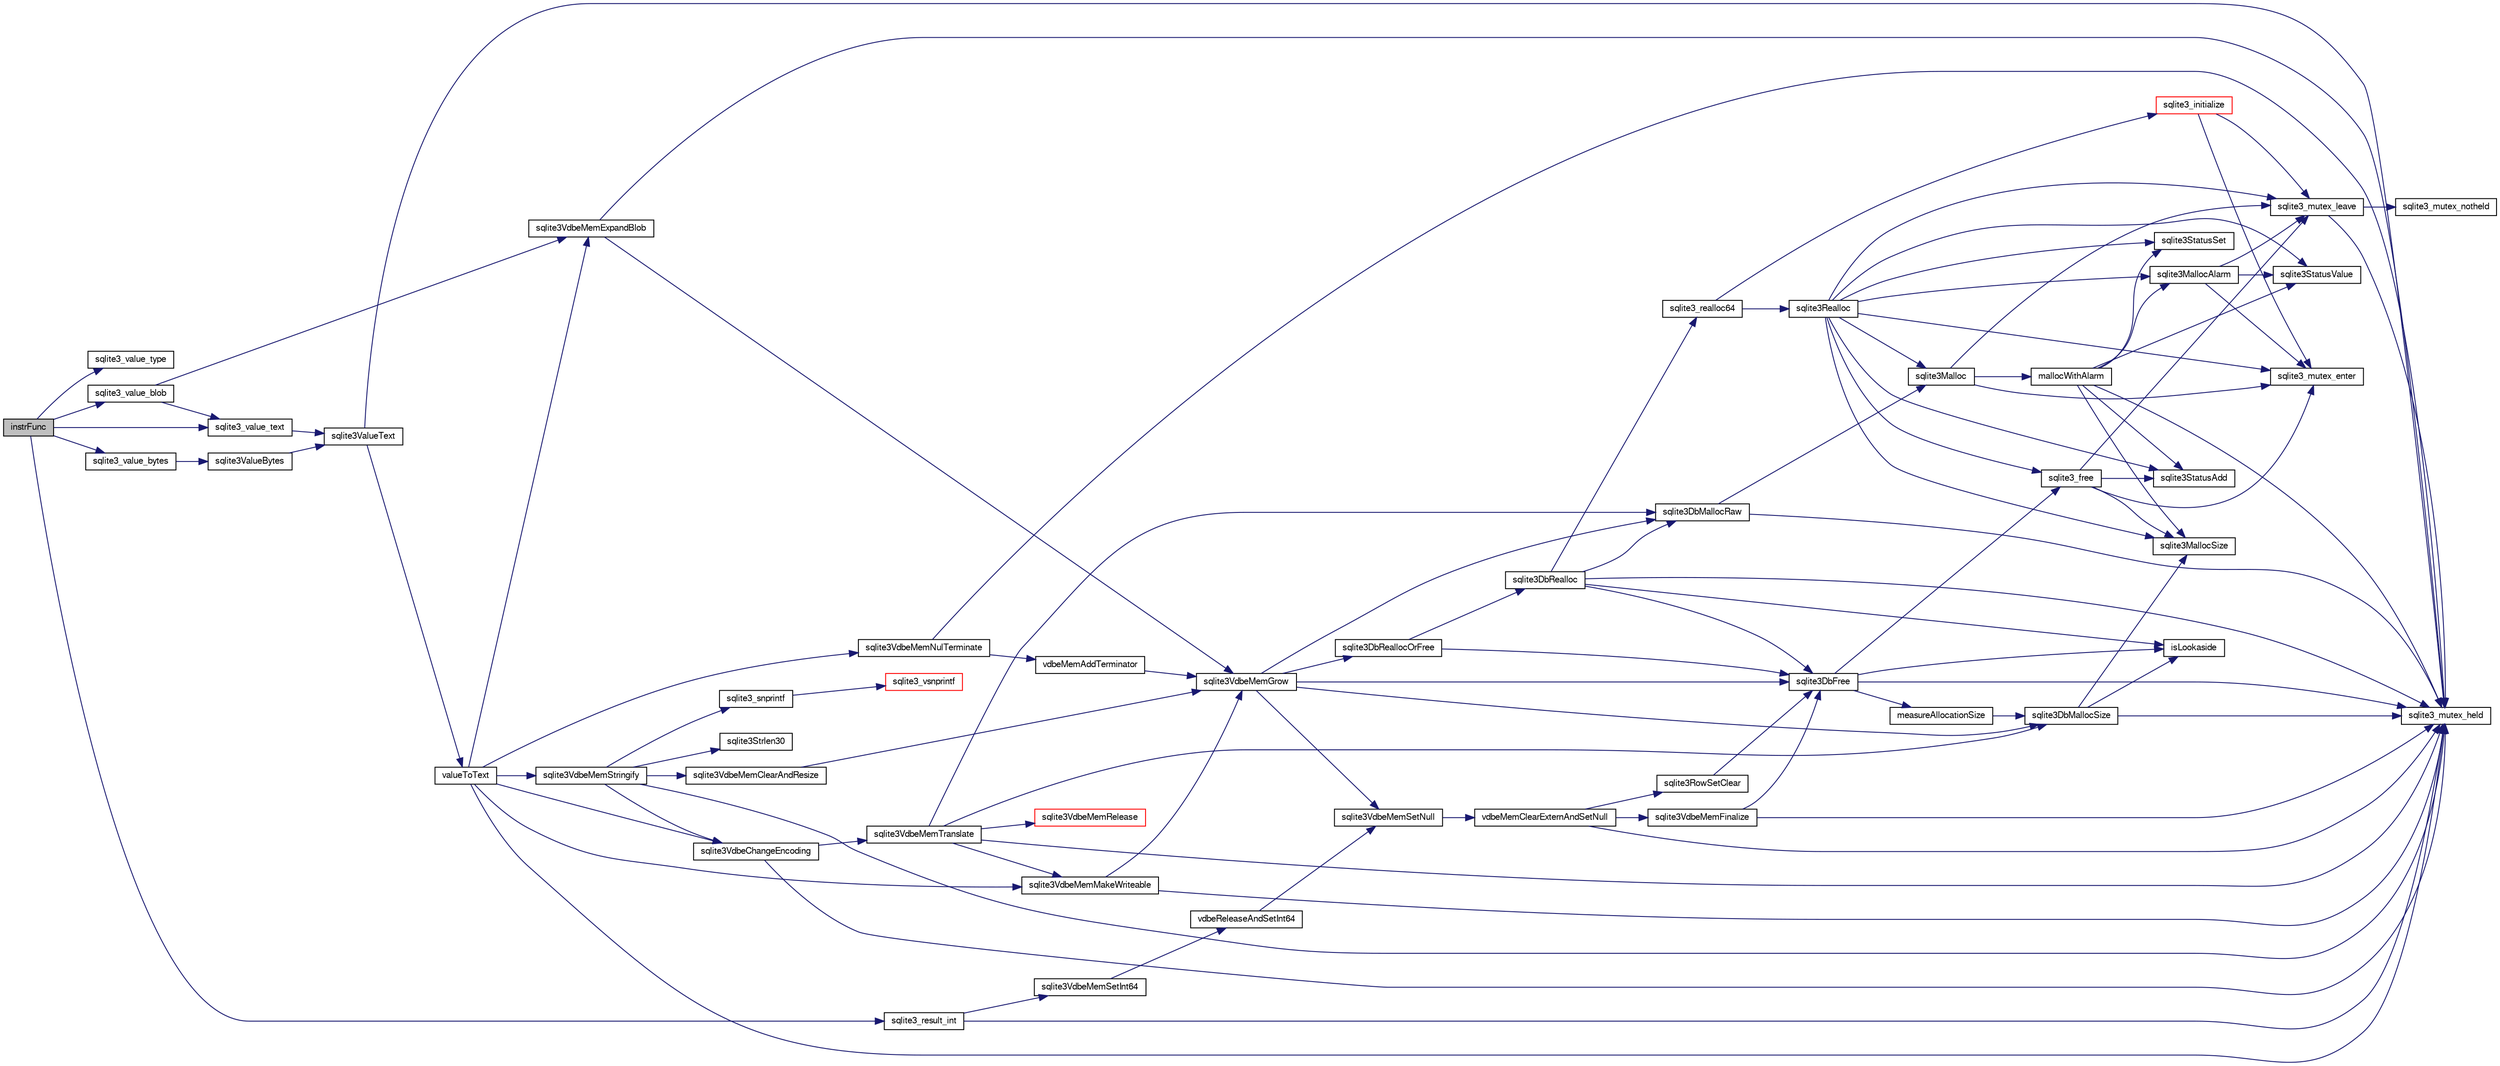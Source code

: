 digraph "instrFunc"
{
  edge [fontname="FreeSans",fontsize="10",labelfontname="FreeSans",labelfontsize="10"];
  node [fontname="FreeSans",fontsize="10",shape=record];
  rankdir="LR";
  Node141739 [label="instrFunc",height=0.2,width=0.4,color="black", fillcolor="grey75", style="filled", fontcolor="black"];
  Node141739 -> Node141740 [color="midnightblue",fontsize="10",style="solid",fontname="FreeSans"];
  Node141740 [label="sqlite3_value_type",height=0.2,width=0.4,color="black", fillcolor="white", style="filled",URL="$sqlite3_8c.html#ac5e91a982065a1ab220a43bbd18cfa60"];
  Node141739 -> Node141741 [color="midnightblue",fontsize="10",style="solid",fontname="FreeSans"];
  Node141741 [label="sqlite3_value_bytes",height=0.2,width=0.4,color="black", fillcolor="white", style="filled",URL="$sqlite3_8c.html#aee6da873358a81b4bbbe1284f157b146"];
  Node141741 -> Node141742 [color="midnightblue",fontsize="10",style="solid",fontname="FreeSans"];
  Node141742 [label="sqlite3ValueBytes",height=0.2,width=0.4,color="black", fillcolor="white", style="filled",URL="$sqlite3_8c.html#a2eac906bf499092dbbbfbb47ae75ad06"];
  Node141742 -> Node141743 [color="midnightblue",fontsize="10",style="solid",fontname="FreeSans"];
  Node141743 [label="sqlite3ValueText",height=0.2,width=0.4,color="black", fillcolor="white", style="filled",URL="$sqlite3_8c.html#ad567a94e52d1adf81f4857fdba00a59b"];
  Node141743 -> Node141744 [color="midnightblue",fontsize="10",style="solid",fontname="FreeSans"];
  Node141744 [label="sqlite3_mutex_held",height=0.2,width=0.4,color="black", fillcolor="white", style="filled",URL="$sqlite3_8c.html#acf77da68932b6bc163c5e68547ecc3e7"];
  Node141743 -> Node141745 [color="midnightblue",fontsize="10",style="solid",fontname="FreeSans"];
  Node141745 [label="valueToText",height=0.2,width=0.4,color="black", fillcolor="white", style="filled",URL="$sqlite3_8c.html#abded1c4848e5c5901949c02af499044c"];
  Node141745 -> Node141744 [color="midnightblue",fontsize="10",style="solid",fontname="FreeSans"];
  Node141745 -> Node141746 [color="midnightblue",fontsize="10",style="solid",fontname="FreeSans"];
  Node141746 [label="sqlite3VdbeMemExpandBlob",height=0.2,width=0.4,color="black", fillcolor="white", style="filled",URL="$sqlite3_8c.html#afa1d06c05f058623f190c05aac4a5c7c"];
  Node141746 -> Node141744 [color="midnightblue",fontsize="10",style="solid",fontname="FreeSans"];
  Node141746 -> Node141747 [color="midnightblue",fontsize="10",style="solid",fontname="FreeSans"];
  Node141747 [label="sqlite3VdbeMemGrow",height=0.2,width=0.4,color="black", fillcolor="white", style="filled",URL="$sqlite3_8c.html#aba753c9690ae0ba31b5100945cf29447"];
  Node141747 -> Node141748 [color="midnightblue",fontsize="10",style="solid",fontname="FreeSans"];
  Node141748 [label="sqlite3DbMallocSize",height=0.2,width=0.4,color="black", fillcolor="white", style="filled",URL="$sqlite3_8c.html#aa397e5a8a03495203a0767abf0a71f86"];
  Node141748 -> Node141749 [color="midnightblue",fontsize="10",style="solid",fontname="FreeSans"];
  Node141749 [label="sqlite3MallocSize",height=0.2,width=0.4,color="black", fillcolor="white", style="filled",URL="$sqlite3_8c.html#acf5d2a5f35270bafb050bd2def576955"];
  Node141748 -> Node141744 [color="midnightblue",fontsize="10",style="solid",fontname="FreeSans"];
  Node141748 -> Node141750 [color="midnightblue",fontsize="10",style="solid",fontname="FreeSans"];
  Node141750 [label="isLookaside",height=0.2,width=0.4,color="black", fillcolor="white", style="filled",URL="$sqlite3_8c.html#a770fa05ff9717b75e16f4d968a77b897"];
  Node141747 -> Node141751 [color="midnightblue",fontsize="10",style="solid",fontname="FreeSans"];
  Node141751 [label="sqlite3DbReallocOrFree",height=0.2,width=0.4,color="black", fillcolor="white", style="filled",URL="$sqlite3_8c.html#a532a9fd62eeb46b61885a0fff075231c"];
  Node141751 -> Node141752 [color="midnightblue",fontsize="10",style="solid",fontname="FreeSans"];
  Node141752 [label="sqlite3DbRealloc",height=0.2,width=0.4,color="black", fillcolor="white", style="filled",URL="$sqlite3_8c.html#ae028f4902a9d29bcaf310ff289ee87dc"];
  Node141752 -> Node141744 [color="midnightblue",fontsize="10",style="solid",fontname="FreeSans"];
  Node141752 -> Node141753 [color="midnightblue",fontsize="10",style="solid",fontname="FreeSans"];
  Node141753 [label="sqlite3DbMallocRaw",height=0.2,width=0.4,color="black", fillcolor="white", style="filled",URL="$sqlite3_8c.html#abbe8be0cf7175e11ddc3e2218fad924e"];
  Node141753 -> Node141744 [color="midnightblue",fontsize="10",style="solid",fontname="FreeSans"];
  Node141753 -> Node141754 [color="midnightblue",fontsize="10",style="solid",fontname="FreeSans"];
  Node141754 [label="sqlite3Malloc",height=0.2,width=0.4,color="black", fillcolor="white", style="filled",URL="$sqlite3_8c.html#a361a2eaa846b1885f123abe46f5d8b2b"];
  Node141754 -> Node141755 [color="midnightblue",fontsize="10",style="solid",fontname="FreeSans"];
  Node141755 [label="sqlite3_mutex_enter",height=0.2,width=0.4,color="black", fillcolor="white", style="filled",URL="$sqlite3_8c.html#a1c12cde690bd89f104de5cbad12a6bf5"];
  Node141754 -> Node141756 [color="midnightblue",fontsize="10",style="solid",fontname="FreeSans"];
  Node141756 [label="mallocWithAlarm",height=0.2,width=0.4,color="black", fillcolor="white", style="filled",URL="$sqlite3_8c.html#ab070d5cf8e48ec8a6a43cf025d48598b"];
  Node141756 -> Node141744 [color="midnightblue",fontsize="10",style="solid",fontname="FreeSans"];
  Node141756 -> Node141757 [color="midnightblue",fontsize="10",style="solid",fontname="FreeSans"];
  Node141757 [label="sqlite3StatusSet",height=0.2,width=0.4,color="black", fillcolor="white", style="filled",URL="$sqlite3_8c.html#afec7586c01fcb5ea17dc9d7725a589d9"];
  Node141756 -> Node141758 [color="midnightblue",fontsize="10",style="solid",fontname="FreeSans"];
  Node141758 [label="sqlite3StatusValue",height=0.2,width=0.4,color="black", fillcolor="white", style="filled",URL="$sqlite3_8c.html#a30b8ac296c6e200c1fa57708d52c6ef6"];
  Node141756 -> Node141759 [color="midnightblue",fontsize="10",style="solid",fontname="FreeSans"];
  Node141759 [label="sqlite3MallocAlarm",height=0.2,width=0.4,color="black", fillcolor="white", style="filled",URL="$sqlite3_8c.html#ada66988e8471d1198f3219c062377508"];
  Node141759 -> Node141758 [color="midnightblue",fontsize="10",style="solid",fontname="FreeSans"];
  Node141759 -> Node141760 [color="midnightblue",fontsize="10",style="solid",fontname="FreeSans"];
  Node141760 [label="sqlite3_mutex_leave",height=0.2,width=0.4,color="black", fillcolor="white", style="filled",URL="$sqlite3_8c.html#a5838d235601dbd3c1fa993555c6bcc93"];
  Node141760 -> Node141744 [color="midnightblue",fontsize="10",style="solid",fontname="FreeSans"];
  Node141760 -> Node141761 [color="midnightblue",fontsize="10",style="solid",fontname="FreeSans"];
  Node141761 [label="sqlite3_mutex_notheld",height=0.2,width=0.4,color="black", fillcolor="white", style="filled",URL="$sqlite3_8c.html#a83967c837c1c000d3b5adcfaa688f5dc"];
  Node141759 -> Node141755 [color="midnightblue",fontsize="10",style="solid",fontname="FreeSans"];
  Node141756 -> Node141749 [color="midnightblue",fontsize="10",style="solid",fontname="FreeSans"];
  Node141756 -> Node141762 [color="midnightblue",fontsize="10",style="solid",fontname="FreeSans"];
  Node141762 [label="sqlite3StatusAdd",height=0.2,width=0.4,color="black", fillcolor="white", style="filled",URL="$sqlite3_8c.html#afa029f93586aeab4cc85360905dae9cd"];
  Node141754 -> Node141760 [color="midnightblue",fontsize="10",style="solid",fontname="FreeSans"];
  Node141752 -> Node141750 [color="midnightblue",fontsize="10",style="solid",fontname="FreeSans"];
  Node141752 -> Node141763 [color="midnightblue",fontsize="10",style="solid",fontname="FreeSans"];
  Node141763 [label="sqlite3DbFree",height=0.2,width=0.4,color="black", fillcolor="white", style="filled",URL="$sqlite3_8c.html#ac70ab821a6607b4a1b909582dc37a069"];
  Node141763 -> Node141744 [color="midnightblue",fontsize="10",style="solid",fontname="FreeSans"];
  Node141763 -> Node141764 [color="midnightblue",fontsize="10",style="solid",fontname="FreeSans"];
  Node141764 [label="measureAllocationSize",height=0.2,width=0.4,color="black", fillcolor="white", style="filled",URL="$sqlite3_8c.html#a45731e644a22fdb756e2b6337224217a"];
  Node141764 -> Node141748 [color="midnightblue",fontsize="10",style="solid",fontname="FreeSans"];
  Node141763 -> Node141750 [color="midnightblue",fontsize="10",style="solid",fontname="FreeSans"];
  Node141763 -> Node141765 [color="midnightblue",fontsize="10",style="solid",fontname="FreeSans"];
  Node141765 [label="sqlite3_free",height=0.2,width=0.4,color="black", fillcolor="white", style="filled",URL="$sqlite3_8c.html#a6552349e36a8a691af5487999ab09519"];
  Node141765 -> Node141755 [color="midnightblue",fontsize="10",style="solid",fontname="FreeSans"];
  Node141765 -> Node141762 [color="midnightblue",fontsize="10",style="solid",fontname="FreeSans"];
  Node141765 -> Node141749 [color="midnightblue",fontsize="10",style="solid",fontname="FreeSans"];
  Node141765 -> Node141760 [color="midnightblue",fontsize="10",style="solid",fontname="FreeSans"];
  Node141752 -> Node141766 [color="midnightblue",fontsize="10",style="solid",fontname="FreeSans"];
  Node141766 [label="sqlite3_realloc64",height=0.2,width=0.4,color="black", fillcolor="white", style="filled",URL="$sqlite3_8c.html#a3765a714077ee547e811034236dc9ecd"];
  Node141766 -> Node141767 [color="midnightblue",fontsize="10",style="solid",fontname="FreeSans"];
  Node141767 [label="sqlite3_initialize",height=0.2,width=0.4,color="red", fillcolor="white", style="filled",URL="$sqlite3_8c.html#ab0c0ee2d5d4cf8b28e9572296a8861df"];
  Node141767 -> Node141755 [color="midnightblue",fontsize="10",style="solid",fontname="FreeSans"];
  Node141767 -> Node141760 [color="midnightblue",fontsize="10",style="solid",fontname="FreeSans"];
  Node141766 -> Node141800 [color="midnightblue",fontsize="10",style="solid",fontname="FreeSans"];
  Node141800 [label="sqlite3Realloc",height=0.2,width=0.4,color="black", fillcolor="white", style="filled",URL="$sqlite3_8c.html#ad53aefdfc088f622e23ffe838201fe22"];
  Node141800 -> Node141754 [color="midnightblue",fontsize="10",style="solid",fontname="FreeSans"];
  Node141800 -> Node141765 [color="midnightblue",fontsize="10",style="solid",fontname="FreeSans"];
  Node141800 -> Node141749 [color="midnightblue",fontsize="10",style="solid",fontname="FreeSans"];
  Node141800 -> Node141755 [color="midnightblue",fontsize="10",style="solid",fontname="FreeSans"];
  Node141800 -> Node141757 [color="midnightblue",fontsize="10",style="solid",fontname="FreeSans"];
  Node141800 -> Node141758 [color="midnightblue",fontsize="10",style="solid",fontname="FreeSans"];
  Node141800 -> Node141759 [color="midnightblue",fontsize="10",style="solid",fontname="FreeSans"];
  Node141800 -> Node141762 [color="midnightblue",fontsize="10",style="solid",fontname="FreeSans"];
  Node141800 -> Node141760 [color="midnightblue",fontsize="10",style="solid",fontname="FreeSans"];
  Node141751 -> Node141763 [color="midnightblue",fontsize="10",style="solid",fontname="FreeSans"];
  Node141747 -> Node141763 [color="midnightblue",fontsize="10",style="solid",fontname="FreeSans"];
  Node141747 -> Node141753 [color="midnightblue",fontsize="10",style="solid",fontname="FreeSans"];
  Node141747 -> Node141861 [color="midnightblue",fontsize="10",style="solid",fontname="FreeSans"];
  Node141861 [label="sqlite3VdbeMemSetNull",height=0.2,width=0.4,color="black", fillcolor="white", style="filled",URL="$sqlite3_8c.html#ae01092c23aebaf8a3ebdf3954609b410"];
  Node141861 -> Node141862 [color="midnightblue",fontsize="10",style="solid",fontname="FreeSans"];
  Node141862 [label="vdbeMemClearExternAndSetNull",height=0.2,width=0.4,color="black", fillcolor="white", style="filled",URL="$sqlite3_8c.html#a29c41a360fb0e86b817777daf061230c"];
  Node141862 -> Node141744 [color="midnightblue",fontsize="10",style="solid",fontname="FreeSans"];
  Node141862 -> Node141863 [color="midnightblue",fontsize="10",style="solid",fontname="FreeSans"];
  Node141863 [label="sqlite3VdbeMemFinalize",height=0.2,width=0.4,color="black", fillcolor="white", style="filled",URL="$sqlite3_8c.html#a2568220f48ddef81b1c43e401042d9d2"];
  Node141863 -> Node141744 [color="midnightblue",fontsize="10",style="solid",fontname="FreeSans"];
  Node141863 -> Node141763 [color="midnightblue",fontsize="10",style="solid",fontname="FreeSans"];
  Node141862 -> Node141864 [color="midnightblue",fontsize="10",style="solid",fontname="FreeSans"];
  Node141864 [label="sqlite3RowSetClear",height=0.2,width=0.4,color="black", fillcolor="white", style="filled",URL="$sqlite3_8c.html#ae153de0cd969511a607e26deeca80342"];
  Node141864 -> Node141763 [color="midnightblue",fontsize="10",style="solid",fontname="FreeSans"];
  Node141745 -> Node142016 [color="midnightblue",fontsize="10",style="solid",fontname="FreeSans"];
  Node142016 [label="sqlite3VdbeChangeEncoding",height=0.2,width=0.4,color="black", fillcolor="white", style="filled",URL="$sqlite3_8c.html#aa7cf8e488bf8cf9ec18528f52a40de31"];
  Node142016 -> Node141744 [color="midnightblue",fontsize="10",style="solid",fontname="FreeSans"];
  Node142016 -> Node142017 [color="midnightblue",fontsize="10",style="solid",fontname="FreeSans"];
  Node142017 [label="sqlite3VdbeMemTranslate",height=0.2,width=0.4,color="black", fillcolor="white", style="filled",URL="$sqlite3_8c.html#adc5f07459f00d96ec7591be255d029f5"];
  Node142017 -> Node141744 [color="midnightblue",fontsize="10",style="solid",fontname="FreeSans"];
  Node142017 -> Node141869 [color="midnightblue",fontsize="10",style="solid",fontname="FreeSans"];
  Node141869 [label="sqlite3VdbeMemMakeWriteable",height=0.2,width=0.4,color="black", fillcolor="white", style="filled",URL="$sqlite3_8c.html#afabdd8032205a36c69ad191c6bbb6a34"];
  Node141869 -> Node141744 [color="midnightblue",fontsize="10",style="solid",fontname="FreeSans"];
  Node141869 -> Node141747 [color="midnightblue",fontsize="10",style="solid",fontname="FreeSans"];
  Node142017 -> Node141753 [color="midnightblue",fontsize="10",style="solid",fontname="FreeSans"];
  Node142017 -> Node141866 [color="midnightblue",fontsize="10",style="solid",fontname="FreeSans"];
  Node141866 [label="sqlite3VdbeMemRelease",height=0.2,width=0.4,color="red", fillcolor="white", style="filled",URL="$sqlite3_8c.html#a90606361dbeba88159fd6ff03fcc10cc"];
  Node142017 -> Node141748 [color="midnightblue",fontsize="10",style="solid",fontname="FreeSans"];
  Node141745 -> Node141869 [color="midnightblue",fontsize="10",style="solid",fontname="FreeSans"];
  Node141745 -> Node142018 [color="midnightblue",fontsize="10",style="solid",fontname="FreeSans"];
  Node142018 [label="sqlite3VdbeMemNulTerminate",height=0.2,width=0.4,color="black", fillcolor="white", style="filled",URL="$sqlite3_8c.html#ad72ffa8a87fad7797ceeca0682df6aa3"];
  Node142018 -> Node141744 [color="midnightblue",fontsize="10",style="solid",fontname="FreeSans"];
  Node142018 -> Node142019 [color="midnightblue",fontsize="10",style="solid",fontname="FreeSans"];
  Node142019 [label="vdbeMemAddTerminator",height=0.2,width=0.4,color="black", fillcolor="white", style="filled",URL="$sqlite3_8c.html#a01c7c7c70bf090b2882bce28aa35c4c9"];
  Node142019 -> Node141747 [color="midnightblue",fontsize="10",style="solid",fontname="FreeSans"];
  Node141745 -> Node142020 [color="midnightblue",fontsize="10",style="solid",fontname="FreeSans"];
  Node142020 [label="sqlite3VdbeMemStringify",height=0.2,width=0.4,color="black", fillcolor="white", style="filled",URL="$sqlite3_8c.html#aaf8a4e6bd1059297d279570e30b7680a"];
  Node142020 -> Node141744 [color="midnightblue",fontsize="10",style="solid",fontname="FreeSans"];
  Node142020 -> Node141865 [color="midnightblue",fontsize="10",style="solid",fontname="FreeSans"];
  Node141865 [label="sqlite3VdbeMemClearAndResize",height=0.2,width=0.4,color="black", fillcolor="white", style="filled",URL="$sqlite3_8c.html#add082be4aa46084ecdf023cfac898231"];
  Node141865 -> Node141747 [color="midnightblue",fontsize="10",style="solid",fontname="FreeSans"];
  Node142020 -> Node141934 [color="midnightblue",fontsize="10",style="solid",fontname="FreeSans"];
  Node141934 [label="sqlite3_snprintf",height=0.2,width=0.4,color="black", fillcolor="white", style="filled",URL="$sqlite3_8c.html#aa2695a752e971577f5784122f2013c40"];
  Node141934 -> Node141935 [color="midnightblue",fontsize="10",style="solid",fontname="FreeSans"];
  Node141935 [label="sqlite3_vsnprintf",height=0.2,width=0.4,color="red", fillcolor="white", style="filled",URL="$sqlite3_8c.html#a0862c03aea71d62847e452aa655add42"];
  Node142020 -> Node141812 [color="midnightblue",fontsize="10",style="solid",fontname="FreeSans"];
  Node141812 [label="sqlite3Strlen30",height=0.2,width=0.4,color="black", fillcolor="white", style="filled",URL="$sqlite3_8c.html#a3dcd80ba41f1a308193dee74857b62a7"];
  Node142020 -> Node142016 [color="midnightblue",fontsize="10",style="solid",fontname="FreeSans"];
  Node141739 -> Node141896 [color="midnightblue",fontsize="10",style="solid",fontname="FreeSans"];
  Node141896 [label="sqlite3_value_blob",height=0.2,width=0.4,color="black", fillcolor="white", style="filled",URL="$sqlite3_8c.html#af2d4d12032718e4d9a929bcf561370c8"];
  Node141896 -> Node141746 [color="midnightblue",fontsize="10",style="solid",fontname="FreeSans"];
  Node141896 -> Node141815 [color="midnightblue",fontsize="10",style="solid",fontname="FreeSans"];
  Node141815 [label="sqlite3_value_text",height=0.2,width=0.4,color="black", fillcolor="white", style="filled",URL="$sqlite3_8c.html#aef2ace3239e6dd59c74110faa70f8171"];
  Node141815 -> Node141743 [color="midnightblue",fontsize="10",style="solid",fontname="FreeSans"];
  Node141739 -> Node141815 [color="midnightblue",fontsize="10",style="solid",fontname="FreeSans"];
  Node141739 -> Node141890 [color="midnightblue",fontsize="10",style="solid",fontname="FreeSans"];
  Node141890 [label="sqlite3_result_int",height=0.2,width=0.4,color="black", fillcolor="white", style="filled",URL="$sqlite3_8c.html#a1e02f9d7125c65996cec3d6b305c5386"];
  Node141890 -> Node141744 [color="midnightblue",fontsize="10",style="solid",fontname="FreeSans"];
  Node141890 -> Node141891 [color="midnightblue",fontsize="10",style="solid",fontname="FreeSans"];
  Node141891 [label="sqlite3VdbeMemSetInt64",height=0.2,width=0.4,color="black", fillcolor="white", style="filled",URL="$sqlite3_8c.html#a57c5843cac8f6180ee994267a23f86a3"];
  Node141891 -> Node141892 [color="midnightblue",fontsize="10",style="solid",fontname="FreeSans"];
  Node141892 [label="vdbeReleaseAndSetInt64",height=0.2,width=0.4,color="black", fillcolor="white", style="filled",URL="$sqlite3_8c.html#abdcd42be8fe3e9bff2493533da9b5697"];
  Node141892 -> Node141861 [color="midnightblue",fontsize="10",style="solid",fontname="FreeSans"];
}
